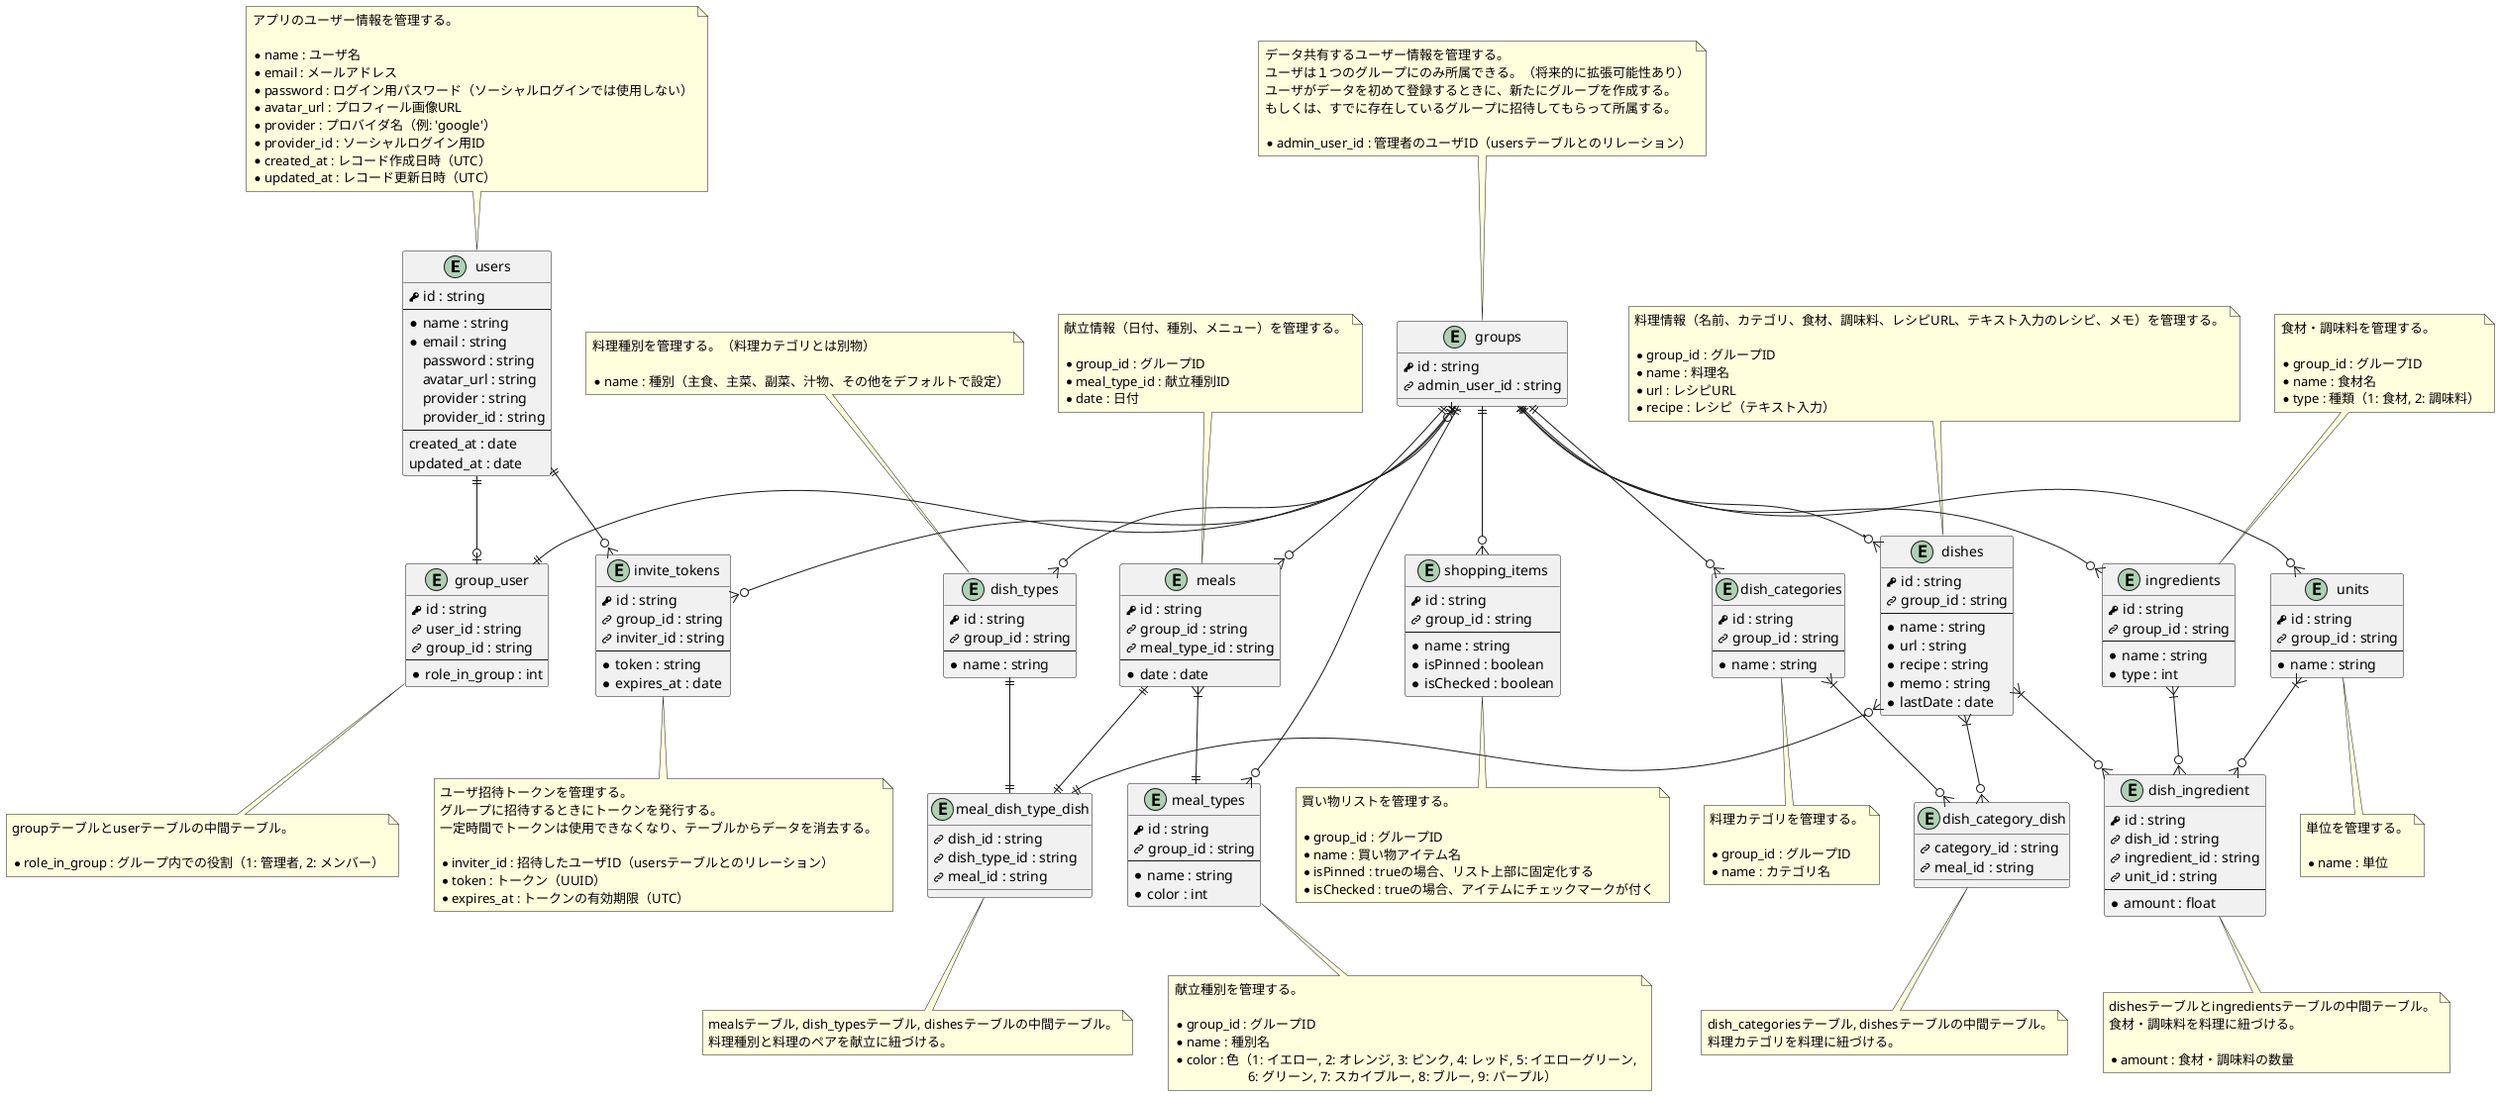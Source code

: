 @startuml
!define primary_key(x) <b><&key></b> x
!define foreign_key(x) <b><&link-intact></b> x

entity users {
    primary_key(id : string)
    --
    * name : string
    * email : string
    password : string
    avatar_url : string
    provider : string
    provider_id : string
    --
    created_at : date
    updated_at : date
}

note top of users
  アプリのユーザー情報を管理する。

  * name : ユーザ名
  * email : メールアドレス
  * password : ログイン用パスワード（ソーシャルログインでは使用しない）
  * avatar_url : プロフィール画像URL
  * provider : プロバイダ名（例: 'google'）
  * provider_id : ソーシャルログイン用ID
  * created_at : レコード作成日時（UTC）
  * updated_at : レコード更新日時（UTC）
end note


entity groups {
    primary_key(id : string)
    foreign_key(admin_user_id : string)
}

note top of groups
  データ共有するユーザー情報を管理する。
  ユーザは１つのグループにのみ所属できる。（将来的に拡張可能性あり）
  ユーザがデータを初めて登録するときに、新たにグループを作成する。
  もしくは、すでに存在しているグループに招待してもらって所属する。

  * admin_user_id : 管理者のユーザID（usersテーブルとのリレーション）
end note

entity group_user {
    primary_key(id : string)
    foreign_key(user_id : string)
    foreign_key(group_id : string)
    --
    * role_in_group : int
}

note bottom of group_user
  groupテーブルとuserテーブルの中間テーブル。

  * role_in_group : グループ内での役割（1: 管理者, 2: メンバー）
end note

entity invite_tokens {
    primary_key(id : string)
    foreign_key(group_id : string)
    foreign_key(inviter_id : string)
    --
    * token : string
    * expires_at : date
}

note bottom of invite_tokens
  ユーザ招待トークンを管理する。
  グループに招待するときにトークンを発行する。
  一定時間でトークンは使用できなくなり、テーブルからデータを消去する。

  * inviter_id : 招待したユーザID（usersテーブルとのリレーション）
  * token : トークン（UUID）
  * expires_at : トークンの有効期限（UTC）
end note


entity meals {
    primary_key(id : string)
    foreign_key(group_id : string)
    foreign_key(meal_type_id : string)
    ---
    * date : date
}

note top of meals
  献立情報（日付、種別、メニュー）を管理する。

  * group_id : グループID
  * meal_type_id : 献立種別ID
  * date : 日付
end note

entity dishes {
    primary_key(id : string)
    foreign_key(group_id : string)
    --
    * name : string
    * url : string
    * recipe : string
    * memo : string
    * lastDate : date
}

note top of dishes
  料理情報（名前、カテゴリ、食材、調味料、レシピURL、テキスト入力のレシピ、メモ）を管理する。

  * group_id : グループID
  * name : 料理名
  * url : レシピURL
  * recipe : レシピ（テキスト入力）
end note

entity dish_types {
    primary_key(id : string)
    foreign_key(group_id : string)
    ---
    * name : string
}

note top of dish_types
  料理種別を管理する。（料理カテゴリとは別物）

  * name : 種別（主食、主菜、副菜、汁物、その他をデフォルトで設定）
end note

entity meal_dish_type_dish {
    foreign_key(dish_id : string)   
    foreign_key(dish_type_id : string)
    foreign_key(meal_id : string)
}

note bottom of meal_dish_type_dish
  mealsテーブル, dish_typesテーブル, dishesテーブルの中間テーブル。
  料理種別と料理のペアを献立に紐づける。
end note

entity dish_categories {
  primary_key(id : string)
  foreign_key(group_id : string)
  --
  * name : string
}

note bottom of dish_categories
  料理カテゴリを管理する。

  * group_id : グループID
  * name : カテゴリ名
end note

entity dish_category_dish {
  foreign_key(category_id : string)
  foreign_key(meal_id : string)
}

note bottom of dish_category_dish
  dish_categoriesテーブル, dishesテーブルの中間テーブル。
  料理カテゴリを料理に紐づける。
end note

entity ingredients {
  primary_key(id : string)
  foreign_key(group_id : string)
  --
  * name : string
  * type : int
}

note top of ingredients
  食材・調味料を管理する。

  * group_id : グループID
  * name : 食材名
  * type : 種類（1: 食材, 2: 調味料）
end note

entity dish_ingredient {
  primary_key(id : string)
  foreign_key(dish_id : string)
  foreign_key(ingredient_id : string)
  foreign_key(unit_id : string)
  --
  * amount : float
}

note bottom of dish_ingredient
  dishesテーブルとingredientsテーブルの中間テーブル。
  食材・調味料を料理に紐づける。

  * amount : 食材・調味料の数量
end note

entity units {
  primary_key(id : string)
  foreign_key(group_id : string)
  --
  * name : string
}

note bottom of units
  単位を管理する。

  * name : 単位
end note

entity meal_types {
    primary_key(id : string)
    foreign_key(group_id : string)
    --
    * name : string
    * color : int
}

note bottom of meal_types
  献立種別を管理する。

  * group_id : グループID
  * name : 種別名
  * color : 色（1: イエロー, 2: オレンジ, 3: ピンク, 4: レッド, 5: イエローグリーン, 
                        6: グリーン, 7: スカイブルー, 8: ブルー, 9: パープル）
end note

entity shopping_items {
    primary_key(id : string)
    foreign_key(group_id : string)
    --
    * name : string
    * isPinned : boolean
    * isChecked : boolean
}

note bottom of shopping_items
  買い物リストを管理する。

  * group_id : グループID
  * name : 買い物アイテム名
  * isPinned : trueの場合、リスト上部に固定化する
  * isChecked : trueの場合、アイテムにチェックマークが付く
end note


users ||--o| group_user
groups }o-|| group_user
users ||--o{ invite_tokens
groups ||--o{ invite_tokens
groups ||--o{ meals
meals ||--|| meal_dish_type_dish
groups ||--o{ dish_types
dish_types ||-|| meal_dish_type_dish
groups ||--o{ dishes
dishes }o--|| meal_dish_type_dish
dishes }|--o{ dish_category_dish
groups ||--o{ dish_categories
dish_categories }|--o{ dish_category_dish
groups ||--o{ ingredients
dishes }|--o{ dish_ingredient
ingredients }|--o{ dish_ingredient
groups ||--o{ units
units }|--o{ dish_ingredient
groups ||--o{ meal_types
meals }|--|| meal_types
groups ||--o{ shopping_items
@enduml